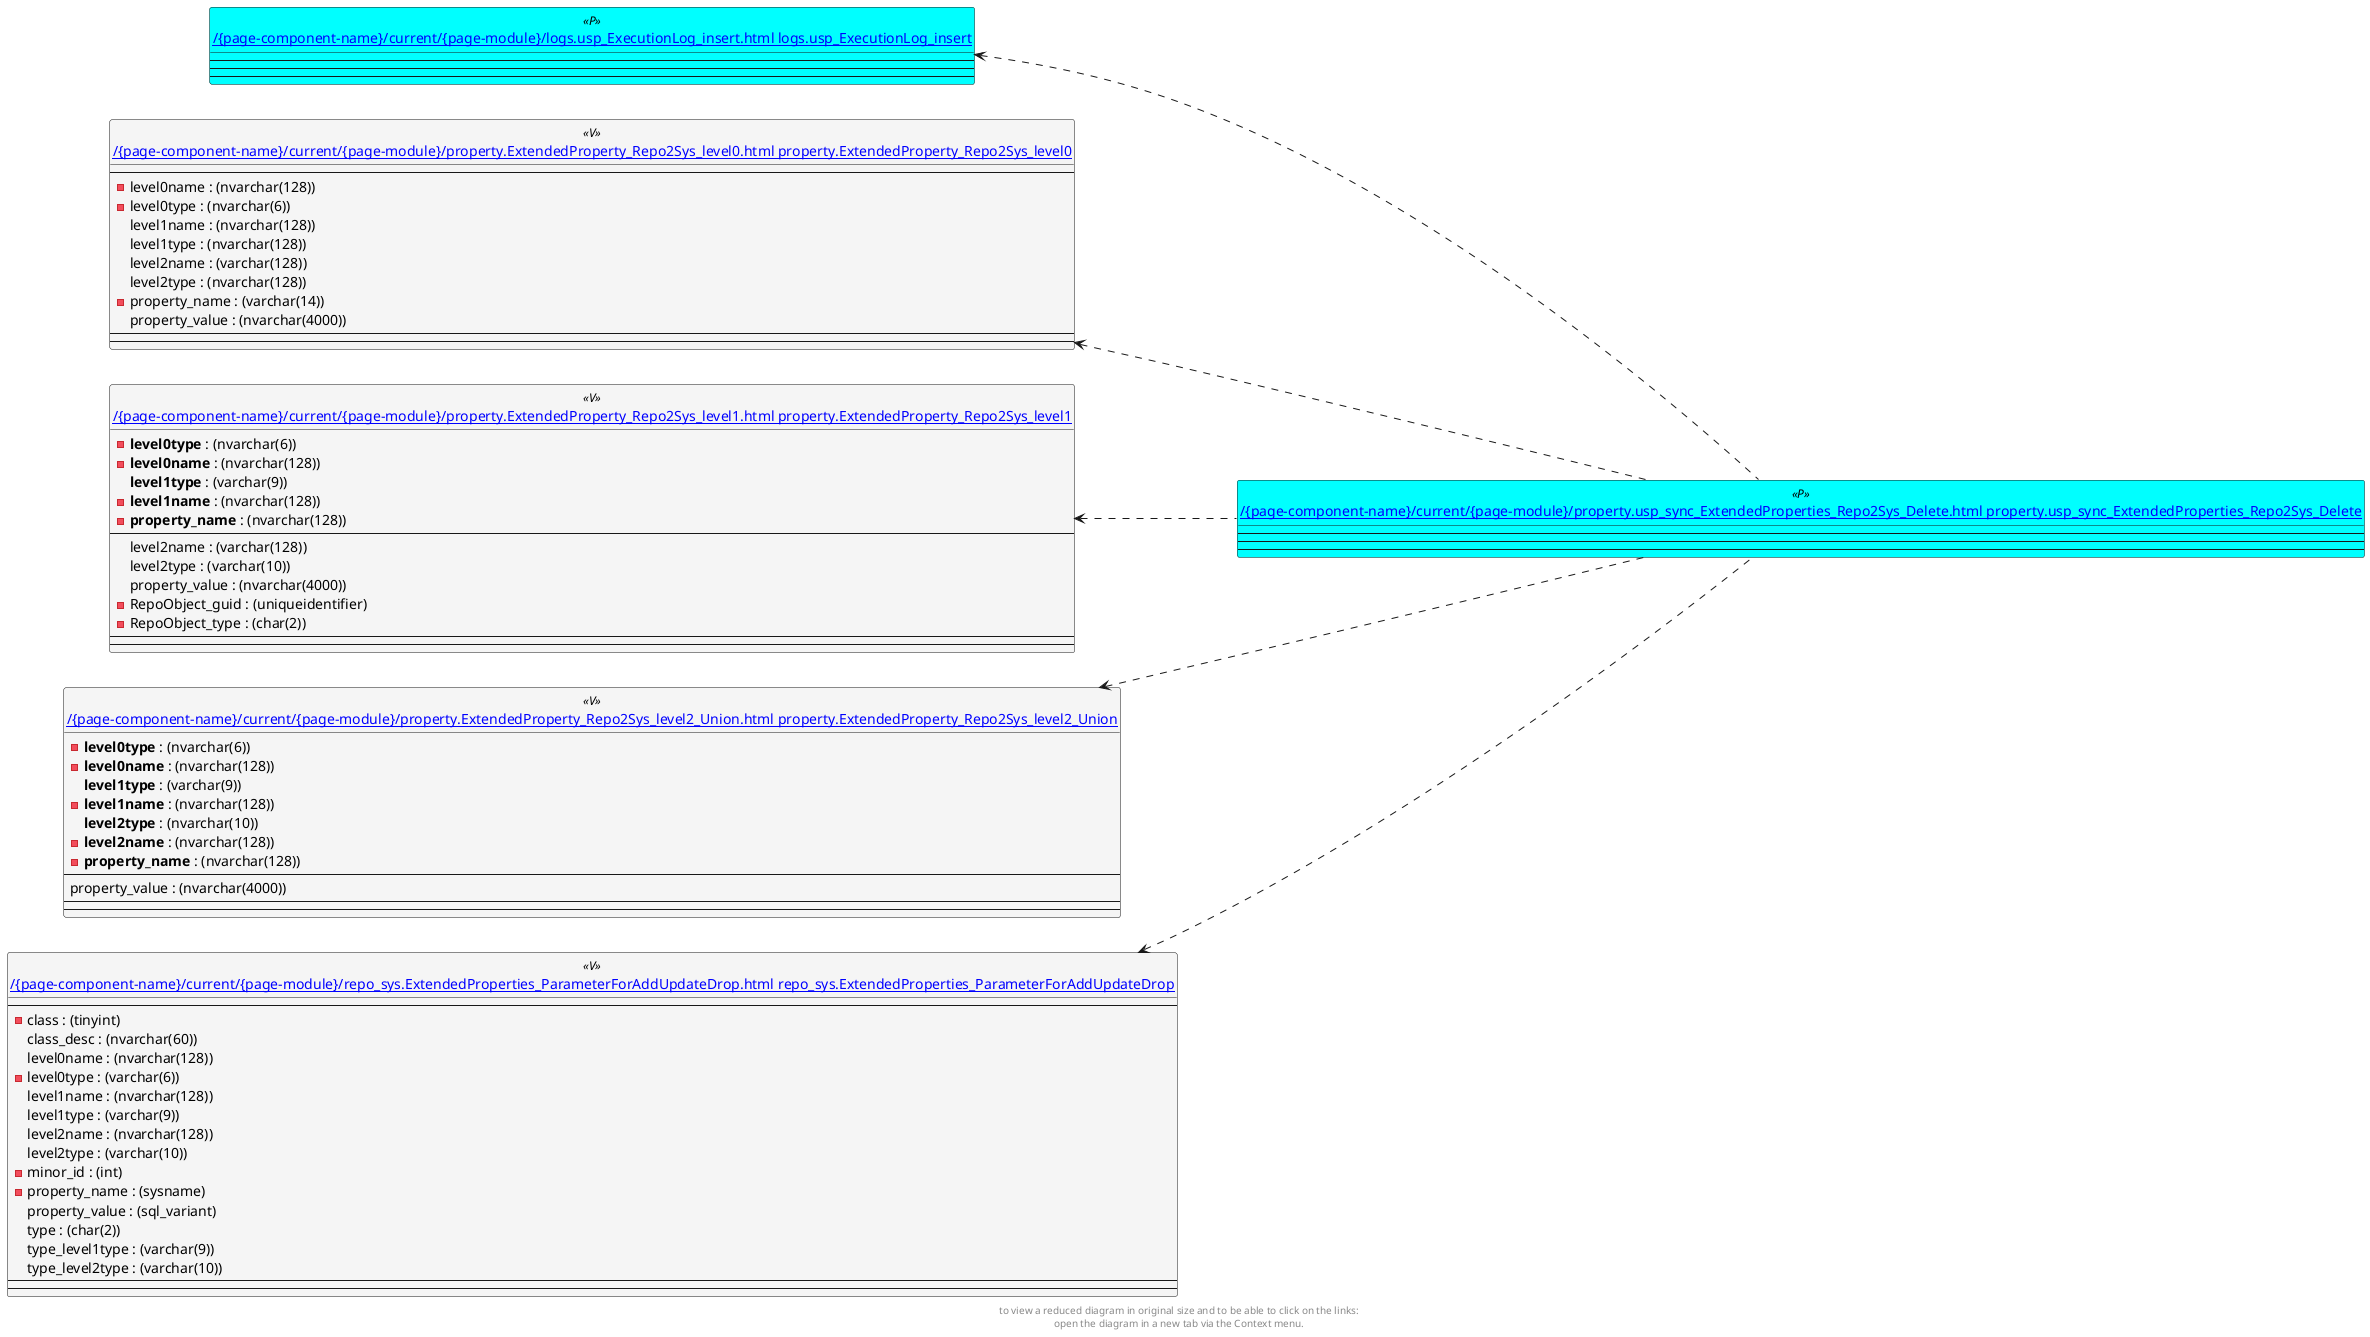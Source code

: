 @startuml
left to right direction
'top to bottom direction
hide circle
'avoide "." issues:
set namespaceSeparator none


skinparam class {
  BackgroundColor White
  BackgroundColor<<FN>> Yellow
  BackgroundColor<<FS>> Yellow
  BackgroundColor<<FT>> LightGray
  BackgroundColor<<IF>> Yellow
  BackgroundColor<<IS>> Yellow
  BackgroundColor<<P>> Aqua
  BackgroundColor<<PC>> Aqua
  BackgroundColor<<SN>> Yellow
  BackgroundColor<<SO>> SlateBlue
  BackgroundColor<<TF>> LightGray
  BackgroundColor<<TR>> Tomato
  BackgroundColor<<U>> White
  BackgroundColor<<V>> WhiteSmoke
  BackgroundColor<<X>> Aqua
}


entity "[[{site-url}/{page-component-name}/current/{page-module}/logs.usp_ExecutionLog_insert.html logs.usp_ExecutionLog_insert]]" as logs.usp_ExecutionLog_insert << P >> {
  --
  --
  --
}

entity "[[{site-url}/{page-component-name}/current/{page-module}/property.ExtendedProperty_Repo2Sys_level0.html property.ExtendedProperty_Repo2Sys_level0]]" as property.ExtendedProperty_Repo2Sys_level0 << V >> {
  --
  - level0name : (nvarchar(128))
  - level0type : (nvarchar(6))
  level1name : (nvarchar(128))
  level1type : (nvarchar(128))
  level2name : (varchar(128))
  level2type : (nvarchar(128))
  - property_name : (varchar(14))
  property_value : (nvarchar(4000))
  --
  --
}

entity "[[{site-url}/{page-component-name}/current/{page-module}/property.ExtendedProperty_Repo2Sys_level1.html property.ExtendedProperty_Repo2Sys_level1]]" as property.ExtendedProperty_Repo2Sys_level1 << V >> {
  - **level0type** : (nvarchar(6))
  - **level0name** : (nvarchar(128))
  **level1type** : (varchar(9))
  - **level1name** : (nvarchar(128))
  - **property_name** : (nvarchar(128))
  --
  level2name : (varchar(128))
  level2type : (varchar(10))
  property_value : (nvarchar(4000))
  - RepoObject_guid : (uniqueidentifier)
  - RepoObject_type : (char(2))
  --
  --
}

entity "[[{site-url}/{page-component-name}/current/{page-module}/property.ExtendedProperty_Repo2Sys_level2_Union.html property.ExtendedProperty_Repo2Sys_level2_Union]]" as property.ExtendedProperty_Repo2Sys_level2_Union << V >> {
  - **level0type** : (nvarchar(6))
  - **level0name** : (nvarchar(128))
  **level1type** : (varchar(9))
  - **level1name** : (nvarchar(128))
  **level2type** : (nvarchar(10))
  - **level2name** : (nvarchar(128))
  - **property_name** : (nvarchar(128))
  --
  property_value : (nvarchar(4000))
  --
  --
}

entity "[[{site-url}/{page-component-name}/current/{page-module}/property.usp_sync_ExtendedProperties_Repo2Sys_Delete.html property.usp_sync_ExtendedProperties_Repo2Sys_Delete]]" as property.usp_sync_ExtendedProperties_Repo2Sys_Delete << P >> {
  --
  --
  --
}

entity "[[{site-url}/{page-component-name}/current/{page-module}/repo_sys.ExtendedProperties_ParameterForAddUpdateDrop.html repo_sys.ExtendedProperties_ParameterForAddUpdateDrop]]" as repo_sys.ExtendedProperties_ParameterForAddUpdateDrop << V >> {
  --
  - class : (tinyint)
  class_desc : (nvarchar(60))
  level0name : (nvarchar(128))
  - level0type : (varchar(6))
  level1name : (nvarchar(128))
  level1type : (varchar(9))
  level2name : (nvarchar(128))
  level2type : (varchar(10))
  - minor_id : (int)
  - property_name : (sysname)
  property_value : (sql_variant)
  type : (char(2))
  type_level1type : (varchar(9))
  type_level2type : (varchar(10))
  --
  --
}

logs.usp_ExecutionLog_insert <.. property.usp_sync_ExtendedProperties_Repo2Sys_Delete
property.ExtendedProperty_Repo2Sys_level0 <.. property.usp_sync_ExtendedProperties_Repo2Sys_Delete
property.ExtendedProperty_Repo2Sys_level1 <.. property.usp_sync_ExtendedProperties_Repo2Sys_Delete
property.ExtendedProperty_Repo2Sys_level2_Union <.. property.usp_sync_ExtendedProperties_Repo2Sys_Delete
repo_sys.ExtendedProperties_ParameterForAddUpdateDrop <.. property.usp_sync_ExtendedProperties_Repo2Sys_Delete

footer
to view a reduced diagram in original size and to be able to click on the links:
open the diagram in a new tab via the Context menu.
end footer

@enduml

